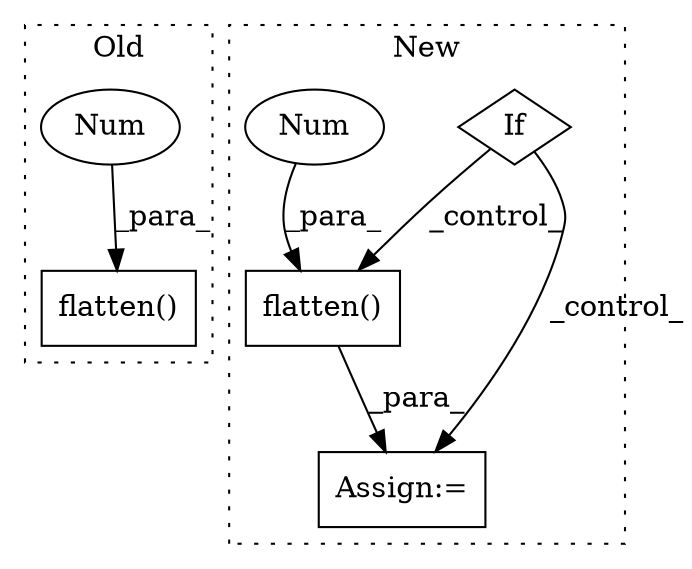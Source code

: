 digraph G {
subgraph cluster0 {
1 [label="flatten()" a="75" s="6220,6254" l="33,1" shape="box"];
3 [label="Num" a="76" s="6253" l="1" shape="ellipse"];
label = "Old";
style="dotted";
}
subgraph cluster1 {
2 [label="If" a="96" s="6233,6270" l="3,14" shape="diamond"];
4 [label="Assign:=" a="68" s="6285" l="3" shape="box"];
5 [label="flatten()" a="75" s="6288,6299" l="10,1" shape="box"];
6 [label="Num" a="76" s="6298" l="1" shape="ellipse"];
label = "New";
style="dotted";
}
2 -> 4 [label="_control_"];
2 -> 5 [label="_control_"];
3 -> 1 [label="_para_"];
5 -> 4 [label="_para_"];
6 -> 5 [label="_para_"];
}